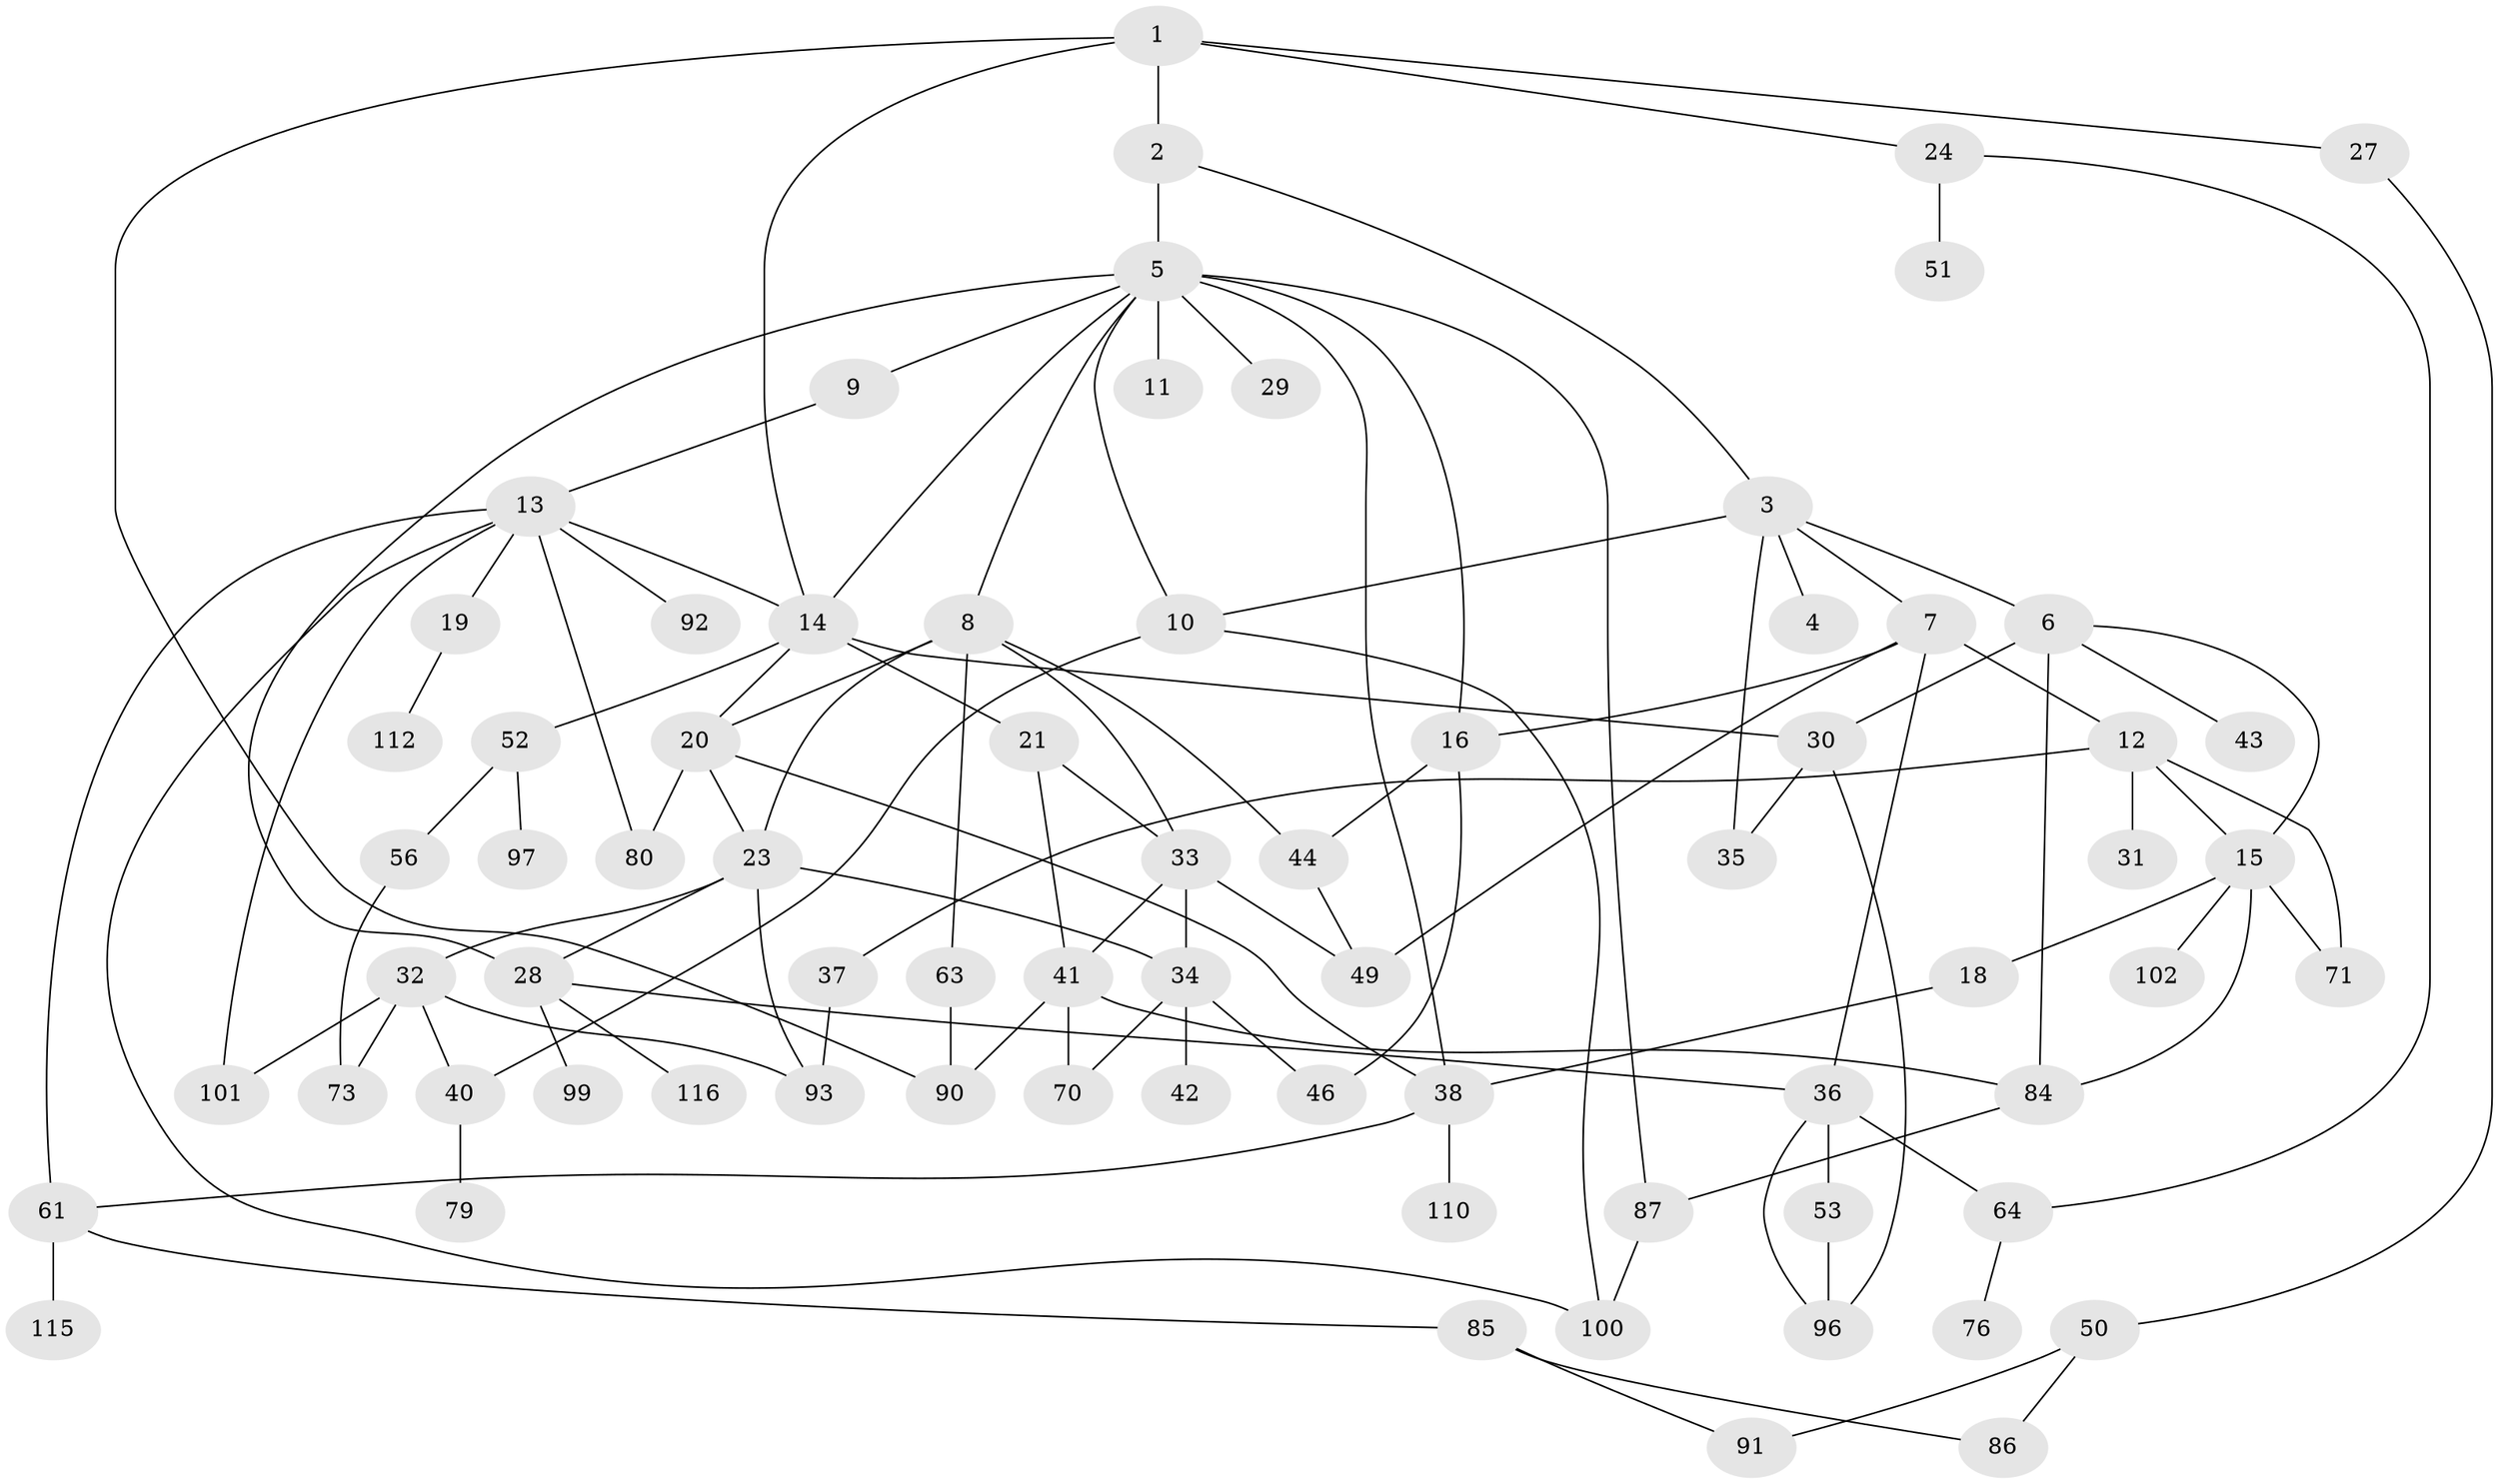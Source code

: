 // Generated by graph-tools (version 1.1) at 2025/23/03/03/25 07:23:31]
// undirected, 73 vertices, 113 edges
graph export_dot {
graph [start="1"]
  node [color=gray90,style=filled];
  1 [super="+22"];
  2;
  3 [super="+60"];
  4;
  5 [super="+47"];
  6 [super="+72"];
  7 [super="+82"];
  8 [super="+62"];
  9;
  10 [super="+54"];
  11 [super="+74"];
  12 [super="+77"];
  13 [super="+55"];
  14 [super="+45"];
  15 [super="+17"];
  16;
  18 [super="+94"];
  19 [super="+88"];
  20 [super="+25"];
  21 [super="+26"];
  23 [super="+75"];
  24;
  27;
  28 [super="+95"];
  29;
  30 [super="+67"];
  31;
  32 [super="+59"];
  33 [super="+66"];
  34 [super="+68"];
  35 [super="+57"];
  36 [super="+39"];
  37;
  38 [super="+48"];
  40 [super="+69"];
  41 [super="+81"];
  42 [super="+107"];
  43;
  44 [super="+58"];
  46 [super="+111"];
  49 [super="+109"];
  50 [super="+78"];
  51;
  52;
  53 [super="+83"];
  56 [super="+108"];
  61 [super="+65"];
  63 [super="+89"];
  64 [super="+98"];
  70;
  71;
  73;
  76;
  79;
  80 [super="+104"];
  84 [super="+114"];
  85;
  86 [super="+105"];
  87 [super="+113"];
  90;
  91 [super="+106"];
  92 [super="+103"];
  93;
  96;
  97;
  99;
  100;
  101;
  102;
  110;
  112;
  115;
  116;
  1 -- 2;
  1 -- 24;
  1 -- 90;
  1 -- 27;
  1 -- 14;
  2 -- 3;
  2 -- 5 [weight=2];
  3 -- 4;
  3 -- 6;
  3 -- 7;
  3 -- 35;
  3 -- 10;
  5 -- 8;
  5 -- 9;
  5 -- 10;
  5 -- 11;
  5 -- 28;
  5 -- 29;
  5 -- 38;
  5 -- 87;
  5 -- 16;
  5 -- 14;
  6 -- 15;
  6 -- 30;
  6 -- 43;
  6 -- 84;
  7 -- 12;
  7 -- 16;
  7 -- 36;
  7 -- 49;
  8 -- 20;
  8 -- 33;
  8 -- 44;
  8 -- 63;
  8 -- 23;
  9 -- 13;
  10 -- 100;
  10 -- 40;
  12 -- 31;
  12 -- 37;
  12 -- 15;
  12 -- 71;
  13 -- 14;
  13 -- 19;
  13 -- 80;
  13 -- 61;
  13 -- 100;
  13 -- 101;
  13 -- 92;
  14 -- 21;
  14 -- 20;
  14 -- 52;
  14 -- 30;
  15 -- 18;
  15 -- 71;
  15 -- 84;
  15 -- 102;
  16 -- 46;
  16 -- 44;
  18 -- 38;
  19 -- 112;
  20 -- 23;
  20 -- 80;
  20 -- 38;
  21 -- 41;
  21 -- 33;
  23 -- 32;
  23 -- 34;
  23 -- 93;
  23 -- 28;
  24 -- 51;
  24 -- 64;
  27 -- 50;
  28 -- 116;
  28 -- 99;
  28 -- 36;
  30 -- 96;
  30 -- 35;
  32 -- 40;
  32 -- 73;
  32 -- 93;
  32 -- 101;
  33 -- 49;
  33 -- 34;
  33 -- 41;
  34 -- 42;
  34 -- 70;
  34 -- 46;
  36 -- 64;
  36 -- 96;
  36 -- 53;
  37 -- 93;
  38 -- 61;
  38 -- 110;
  40 -- 79;
  41 -- 84;
  41 -- 70;
  41 -- 90;
  44 -- 49;
  50 -- 86;
  50 -- 91;
  52 -- 56;
  52 -- 97;
  53 -- 96;
  56 -- 73;
  61 -- 85;
  61 -- 115;
  63 -- 90;
  64 -- 76;
  84 -- 87;
  85 -- 91;
  85 -- 86;
  87 -- 100;
}
